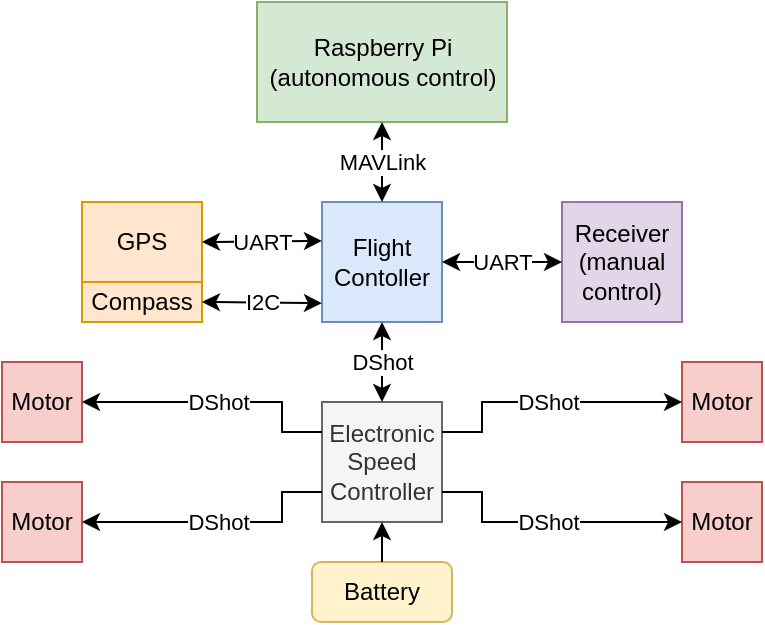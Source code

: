 <mxfile version="26.0.8">
  <diagram name="Page-1" id="F8kxfGne5i350Ff0gjES">
    <mxGraphModel dx="882" dy="615" grid="1" gridSize="10" guides="1" tooltips="1" connect="1" arrows="1" fold="1" page="1" pageScale="1" pageWidth="850" pageHeight="1100" math="0" shadow="0">
      <root>
        <mxCell id="0" />
        <mxCell id="1" parent="0" />
        <mxCell id="8Jy_dDkq_YKRvW1niq6n-2" value="Flight Contoller" style="whiteSpace=wrap;html=1;aspect=fixed;fillColor=#dae8fc;strokeColor=#6c8ebf;" parent="1" vertex="1">
          <mxGeometry x="380" y="300" width="60" height="60" as="geometry" />
        </mxCell>
        <mxCell id="8Jy_dDkq_YKRvW1niq6n-3" value="Electronic Speed Controller" style="whiteSpace=wrap;html=1;aspect=fixed;fillColor=#f5f5f5;fontColor=#333333;strokeColor=#666666;" parent="1" vertex="1">
          <mxGeometry x="380" y="400" width="60" height="60" as="geometry" />
        </mxCell>
        <mxCell id="8Jy_dDkq_YKRvW1niq6n-5" value="Raspberry Pi (autonomous control)" style="rounded=0;whiteSpace=wrap;html=1;strokeColor=#82b366;fillColor=#d5e8d4;" parent="1" vertex="1">
          <mxGeometry x="347.5" y="200" width="125" height="60" as="geometry" />
        </mxCell>
        <mxCell id="8Jy_dDkq_YKRvW1niq6n-6" value="Motor" style="whiteSpace=wrap;html=1;aspect=fixed;fillColor=#f8cecc;strokeColor=#b85450;" parent="1" vertex="1">
          <mxGeometry x="220" y="380" width="40" height="40" as="geometry" />
        </mxCell>
        <mxCell id="8Jy_dDkq_YKRvW1niq6n-7" value="Motor" style="whiteSpace=wrap;html=1;aspect=fixed;fillColor=#f8cecc;strokeColor=#b85450;" parent="1" vertex="1">
          <mxGeometry x="220" y="440" width="40" height="40" as="geometry" />
        </mxCell>
        <mxCell id="8Jy_dDkq_YKRvW1niq6n-8" value="Motor" style="whiteSpace=wrap;html=1;aspect=fixed;fillColor=#f8cecc;strokeColor=#b85450;" parent="1" vertex="1">
          <mxGeometry x="560" y="380" width="40" height="40" as="geometry" />
        </mxCell>
        <mxCell id="8Jy_dDkq_YKRvW1niq6n-9" value="Motor" style="whiteSpace=wrap;html=1;aspect=fixed;fillColor=#f8cecc;strokeColor=#b85450;" parent="1" vertex="1">
          <mxGeometry x="560" y="440" width="40" height="40" as="geometry" />
        </mxCell>
        <mxCell id="8Jy_dDkq_YKRvW1niq6n-10" value="DShot" style="endArrow=classic;html=1;rounded=0;exitX=0;exitY=0.25;exitDx=0;exitDy=0;entryX=1;entryY=0.5;entryDx=0;entryDy=0;" parent="1" source="8Jy_dDkq_YKRvW1niq6n-3" target="8Jy_dDkq_YKRvW1niq6n-6" edge="1">
          <mxGeometry width="50" height="50" relative="1" as="geometry">
            <mxPoint x="400" y="310" as="sourcePoint" />
            <mxPoint x="450" y="260" as="targetPoint" />
            <Array as="points">
              <mxPoint x="360" y="415" />
              <mxPoint x="360" y="400" />
            </Array>
          </mxGeometry>
        </mxCell>
        <mxCell id="8Jy_dDkq_YKRvW1niq6n-12" value="DShot" style="endArrow=classic;html=1;rounded=0;exitX=0;exitY=0.75;exitDx=0;exitDy=0;entryX=1;entryY=0.5;entryDx=0;entryDy=0;" parent="1" source="8Jy_dDkq_YKRvW1niq6n-3" target="8Jy_dDkq_YKRvW1niq6n-7" edge="1">
          <mxGeometry width="50" height="50" relative="1" as="geometry">
            <mxPoint x="390" y="520" as="sourcePoint" />
            <mxPoint x="440" y="470" as="targetPoint" />
            <Array as="points">
              <mxPoint x="360" y="445" />
              <mxPoint x="360" y="460" />
            </Array>
          </mxGeometry>
        </mxCell>
        <mxCell id="8Jy_dDkq_YKRvW1niq6n-13" value="DShot" style="endArrow=classic;html=1;rounded=0;exitX=1;exitY=0.25;exitDx=0;exitDy=0;entryX=0;entryY=0.5;entryDx=0;entryDy=0;" parent="1" source="8Jy_dDkq_YKRvW1niq6n-3" target="8Jy_dDkq_YKRvW1niq6n-8" edge="1">
          <mxGeometry width="50" height="50" relative="1" as="geometry">
            <mxPoint x="390" y="520" as="sourcePoint" />
            <mxPoint x="440" y="470" as="targetPoint" />
            <Array as="points">
              <mxPoint x="460" y="415" />
              <mxPoint x="460" y="400" />
            </Array>
          </mxGeometry>
        </mxCell>
        <mxCell id="8Jy_dDkq_YKRvW1niq6n-14" value="DShot" style="endArrow=classic;html=1;rounded=0;exitX=1;exitY=0.75;exitDx=0;exitDy=0;entryX=0;entryY=0.5;entryDx=0;entryDy=0;" parent="1" source="8Jy_dDkq_YKRvW1niq6n-3" target="8Jy_dDkq_YKRvW1niq6n-9" edge="1">
          <mxGeometry width="50" height="50" relative="1" as="geometry">
            <mxPoint x="390" y="520" as="sourcePoint" />
            <mxPoint x="440" y="470" as="targetPoint" />
            <Array as="points">
              <mxPoint x="460" y="445" />
              <mxPoint x="460" y="460" />
            </Array>
          </mxGeometry>
        </mxCell>
        <mxCell id="8Jy_dDkq_YKRvW1niq6n-15" value="GPS" style="rounded=0;whiteSpace=wrap;html=1;fillColor=#ffe6cc;strokeColor=#d79b00;" parent="1" vertex="1">
          <mxGeometry x="260" y="300" width="60" height="40" as="geometry" />
        </mxCell>
        <mxCell id="8Jy_dDkq_YKRvW1niq6n-16" value="Compass" style="rounded=0;whiteSpace=wrap;html=1;fillColor=#ffe6cc;strokeColor=#d79b00;" parent="1" vertex="1">
          <mxGeometry x="260" y="340" width="60" height="20" as="geometry" />
        </mxCell>
        <mxCell id="8Jy_dDkq_YKRvW1niq6n-17" value="UART" style="endArrow=classic;startArrow=classic;html=1;rounded=0;entryX=0;entryY=0.324;entryDx=0;entryDy=0;exitX=1;exitY=0.5;exitDx=0;exitDy=0;entryPerimeter=0;" parent="1" source="8Jy_dDkq_YKRvW1niq6n-15" target="8Jy_dDkq_YKRvW1niq6n-2" edge="1">
          <mxGeometry width="50" height="50" relative="1" as="geometry">
            <mxPoint x="390" y="450" as="sourcePoint" />
            <mxPoint x="440" y="400" as="targetPoint" />
          </mxGeometry>
        </mxCell>
        <mxCell id="8Jy_dDkq_YKRvW1niq6n-18" value="I2C" style="endArrow=classic;startArrow=classic;html=1;rounded=0;exitX=1;exitY=0.5;exitDx=0;exitDy=0;entryX=0;entryY=0.843;entryDx=0;entryDy=0;entryPerimeter=0;" parent="1" source="8Jy_dDkq_YKRvW1niq6n-16" target="8Jy_dDkq_YKRvW1niq6n-2" edge="1">
          <mxGeometry width="50" height="50" relative="1" as="geometry">
            <mxPoint x="430" y="430" as="sourcePoint" />
            <mxPoint x="480" y="380" as="targetPoint" />
          </mxGeometry>
        </mxCell>
        <mxCell id="8Jy_dDkq_YKRvW1niq6n-19" value="Receiver (manual control)" style="whiteSpace=wrap;html=1;aspect=fixed;fillColor=#e1d5e7;strokeColor=#9673a6;" parent="1" vertex="1">
          <mxGeometry x="500" y="300" width="60" height="60" as="geometry" />
        </mxCell>
        <mxCell id="8Jy_dDkq_YKRvW1niq6n-20" value="UART" style="endArrow=classic;startArrow=classic;html=1;rounded=0;entryX=1;entryY=0.5;entryDx=0;entryDy=0;exitX=0;exitY=0.5;exitDx=0;exitDy=0;" parent="1" source="8Jy_dDkq_YKRvW1niq6n-19" target="8Jy_dDkq_YKRvW1niq6n-2" edge="1">
          <mxGeometry width="50" height="50" relative="1" as="geometry">
            <mxPoint x="420" y="430" as="sourcePoint" />
            <mxPoint x="470" y="380" as="targetPoint" />
          </mxGeometry>
        </mxCell>
        <mxCell id="8Jy_dDkq_YKRvW1niq6n-21" value="MAVLink" style="endArrow=classic;startArrow=classic;html=1;rounded=0;entryX=0.5;entryY=0;entryDx=0;entryDy=0;exitX=0.5;exitY=1;exitDx=0;exitDy=0;" parent="1" source="8Jy_dDkq_YKRvW1niq6n-5" target="8Jy_dDkq_YKRvW1niq6n-2" edge="1">
          <mxGeometry width="50" height="50" relative="1" as="geometry">
            <mxPoint x="420" y="430" as="sourcePoint" />
            <mxPoint x="470" y="380" as="targetPoint" />
          </mxGeometry>
        </mxCell>
        <mxCell id="8Jy_dDkq_YKRvW1niq6n-22" value="DShot" style="endArrow=classic;startArrow=classic;html=1;rounded=0;exitX=0.5;exitY=0;exitDx=0;exitDy=0;entryX=0.5;entryY=1;entryDx=0;entryDy=0;" parent="1" source="8Jy_dDkq_YKRvW1niq6n-3" target="8Jy_dDkq_YKRvW1niq6n-2" edge="1">
          <mxGeometry width="50" height="50" relative="1" as="geometry">
            <mxPoint x="420" y="400" as="sourcePoint" />
            <mxPoint x="470" y="350" as="targetPoint" />
            <mxPoint as="offset" />
          </mxGeometry>
        </mxCell>
        <mxCell id="8Jy_dDkq_YKRvW1niq6n-23" value="Battery" style="rounded=1;whiteSpace=wrap;html=1;fillColor=#fff2cc;strokeColor=#d6b656;" parent="1" vertex="1">
          <mxGeometry x="375" y="480" width="70" height="30" as="geometry" />
        </mxCell>
        <mxCell id="8Jy_dDkq_YKRvW1niq6n-24" value="" style="endArrow=classic;html=1;rounded=0;exitX=0.5;exitY=0;exitDx=0;exitDy=0;entryX=0.5;entryY=1;entryDx=0;entryDy=0;" parent="1" source="8Jy_dDkq_YKRvW1niq6n-23" target="8Jy_dDkq_YKRvW1niq6n-3" edge="1">
          <mxGeometry width="50" height="50" relative="1" as="geometry">
            <mxPoint x="420" y="410" as="sourcePoint" />
            <mxPoint x="470" y="360" as="targetPoint" />
          </mxGeometry>
        </mxCell>
      </root>
    </mxGraphModel>
  </diagram>
</mxfile>
